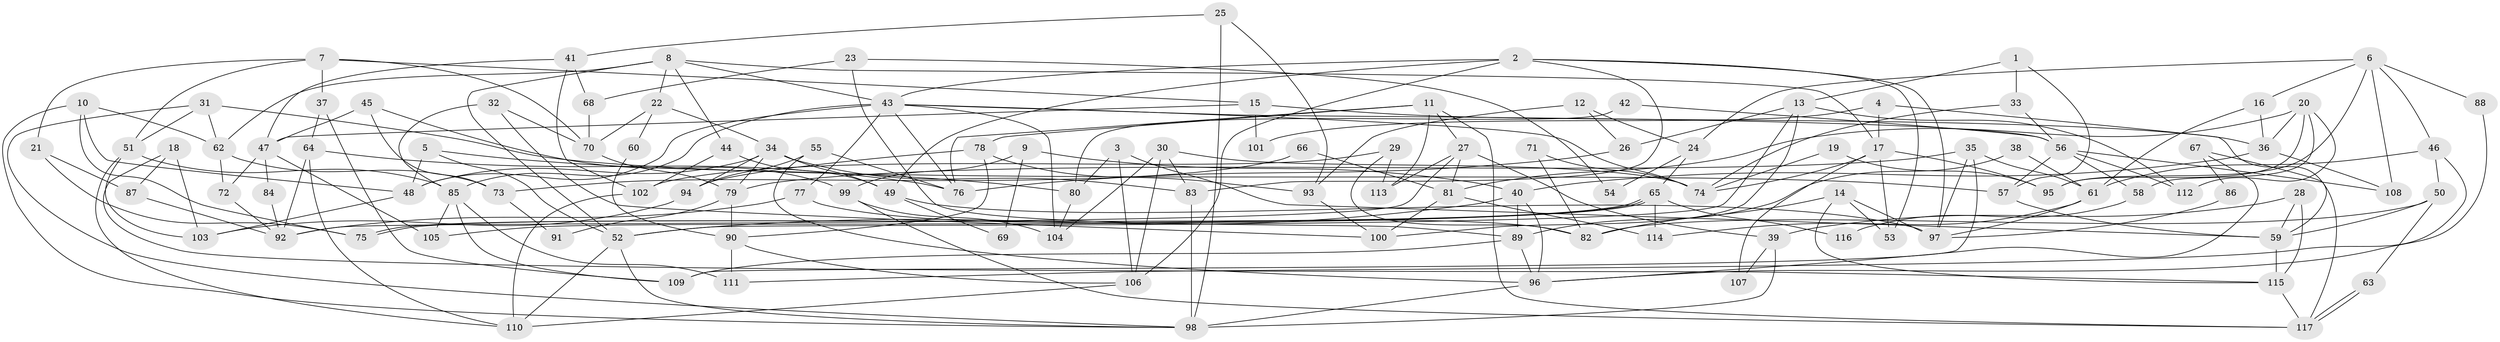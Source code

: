 // Generated by graph-tools (version 1.1) at 2025/36/03/09/25 02:36:10]
// undirected, 117 vertices, 234 edges
graph export_dot {
graph [start="1"]
  node [color=gray90,style=filled];
  1;
  2;
  3;
  4;
  5;
  6;
  7;
  8;
  9;
  10;
  11;
  12;
  13;
  14;
  15;
  16;
  17;
  18;
  19;
  20;
  21;
  22;
  23;
  24;
  25;
  26;
  27;
  28;
  29;
  30;
  31;
  32;
  33;
  34;
  35;
  36;
  37;
  38;
  39;
  40;
  41;
  42;
  43;
  44;
  45;
  46;
  47;
  48;
  49;
  50;
  51;
  52;
  53;
  54;
  55;
  56;
  57;
  58;
  59;
  60;
  61;
  62;
  63;
  64;
  65;
  66;
  67;
  68;
  69;
  70;
  71;
  72;
  73;
  74;
  75;
  76;
  77;
  78;
  79;
  80;
  81;
  82;
  83;
  84;
  85;
  86;
  87;
  88;
  89;
  90;
  91;
  92;
  93;
  94;
  95;
  96;
  97;
  98;
  99;
  100;
  101;
  102;
  103;
  104;
  105;
  106;
  107;
  108;
  109;
  110;
  111;
  112;
  113;
  114;
  115;
  116;
  117;
  1 -- 13;
  1 -- 57;
  1 -- 33;
  2 -- 83;
  2 -- 43;
  2 -- 49;
  2 -- 53;
  2 -- 97;
  2 -- 106;
  3 -- 80;
  3 -- 106;
  3 -- 59;
  4 -- 17;
  4 -- 59;
  4 -- 101;
  5 -- 48;
  5 -- 52;
  5 -- 80;
  6 -- 46;
  6 -- 108;
  6 -- 16;
  6 -- 24;
  6 -- 88;
  6 -- 95;
  7 -- 21;
  7 -- 51;
  7 -- 15;
  7 -- 37;
  7 -- 70;
  8 -- 17;
  8 -- 43;
  8 -- 22;
  8 -- 44;
  8 -- 52;
  8 -- 62;
  9 -- 40;
  9 -- 99;
  9 -- 69;
  10 -- 48;
  10 -- 62;
  10 -- 75;
  10 -- 98;
  11 -- 113;
  11 -- 27;
  11 -- 76;
  11 -- 78;
  11 -- 117;
  12 -- 24;
  12 -- 93;
  12 -- 26;
  13 -- 26;
  13 -- 52;
  13 -- 100;
  13 -- 112;
  14 -- 82;
  14 -- 53;
  14 -- 97;
  14 -- 115;
  15 -- 36;
  15 -- 47;
  15 -- 101;
  16 -- 61;
  16 -- 36;
  17 -- 95;
  17 -- 74;
  17 -- 53;
  17 -- 107;
  18 -- 115;
  18 -- 103;
  18 -- 87;
  19 -- 74;
  19 -- 95;
  20 -- 81;
  20 -- 36;
  20 -- 58;
  20 -- 95;
  20 -- 112;
  21 -- 75;
  21 -- 87;
  22 -- 70;
  22 -- 34;
  22 -- 60;
  23 -- 89;
  23 -- 68;
  23 -- 54;
  24 -- 65;
  24 -- 54;
  25 -- 93;
  25 -- 98;
  25 -- 41;
  26 -- 76;
  27 -- 92;
  27 -- 39;
  27 -- 81;
  27 -- 113;
  28 -- 59;
  28 -- 115;
  28 -- 39;
  29 -- 102;
  29 -- 82;
  29 -- 113;
  30 -- 74;
  30 -- 83;
  30 -- 104;
  30 -- 106;
  31 -- 57;
  31 -- 51;
  31 -- 62;
  31 -- 98;
  32 -- 100;
  32 -- 70;
  32 -- 85;
  33 -- 56;
  33 -- 74;
  34 -- 49;
  34 -- 48;
  34 -- 79;
  34 -- 83;
  34 -- 94;
  35 -- 97;
  35 -- 79;
  35 -- 61;
  35 -- 109;
  36 -- 40;
  36 -- 108;
  37 -- 109;
  37 -- 64;
  38 -- 61;
  38 -- 89;
  39 -- 98;
  39 -- 107;
  40 -- 52;
  40 -- 89;
  40 -- 96;
  41 -- 102;
  41 -- 47;
  41 -- 68;
  42 -- 56;
  42 -- 80;
  43 -- 85;
  43 -- 76;
  43 -- 48;
  43 -- 56;
  43 -- 74;
  43 -- 77;
  43 -- 104;
  44 -- 49;
  44 -- 102;
  45 -- 47;
  45 -- 99;
  45 -- 73;
  46 -- 111;
  46 -- 61;
  46 -- 50;
  47 -- 72;
  47 -- 84;
  47 -- 105;
  48 -- 103;
  49 -- 97;
  49 -- 69;
  50 -- 59;
  50 -- 63;
  50 -- 82;
  51 -- 103;
  51 -- 110;
  51 -- 85;
  52 -- 98;
  52 -- 110;
  55 -- 76;
  55 -- 96;
  55 -- 94;
  56 -- 112;
  56 -- 57;
  56 -- 58;
  56 -- 108;
  57 -- 59;
  58 -- 116;
  59 -- 115;
  60 -- 90;
  61 -- 97;
  61 -- 114;
  62 -- 72;
  62 -- 73;
  63 -- 117;
  63 -- 117;
  64 -- 110;
  64 -- 76;
  64 -- 92;
  65 -- 75;
  65 -- 75;
  65 -- 105;
  65 -- 114;
  65 -- 116;
  66 -- 73;
  66 -- 81;
  67 -- 96;
  67 -- 117;
  67 -- 86;
  68 -- 70;
  70 -- 79;
  71 -- 74;
  71 -- 82;
  72 -- 92;
  73 -- 91;
  77 -- 92;
  77 -- 82;
  78 -- 94;
  78 -- 90;
  78 -- 93;
  79 -- 90;
  79 -- 91;
  80 -- 104;
  81 -- 114;
  81 -- 100;
  83 -- 98;
  84 -- 92;
  85 -- 105;
  85 -- 109;
  85 -- 111;
  86 -- 97;
  87 -- 92;
  88 -- 96;
  89 -- 96;
  89 -- 109;
  90 -- 106;
  90 -- 111;
  93 -- 100;
  94 -- 103;
  96 -- 98;
  99 -- 104;
  99 -- 117;
  102 -- 110;
  106 -- 110;
  115 -- 117;
}
